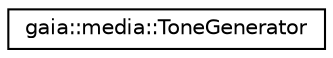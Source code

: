 digraph G
{
  edge [fontname="Helvetica",fontsize="10",labelfontname="Helvetica",labelfontsize="10"];
  node [fontname="Helvetica",fontsize="10",shape=record];
  rankdir=LR;
  Node1 [label="gaia::media::ToneGenerator",height=0.2,width=0.4,color="black", fillcolor="white", style="filled",URL="$d9/d65/classgaia_1_1media_1_1_tone_generator.html",tooltip="This class provides methods to play DTMF tones (ITU-T Recommendation Q.23), call supervisory tones (3..."];
}
